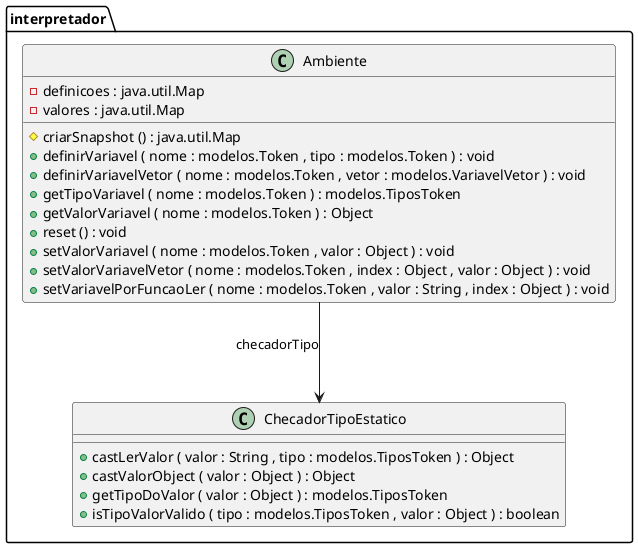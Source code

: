 @startuml

top to bottom direction
skinparam linetype ortho
skinparam ParticipantPadding 10
skinparam BoxPadding 10
skinparam Nodesep 100
skinparam Ranksep 100


class interpretador.Ambiente {
	{field} -definicoes : java.util.Map
	{field} -valores : java.util.Map
	{method} #criarSnapshot () : java.util.Map
	{method} +definirVariavel ( nome : modelos.Token , tipo : modelos.Token ) : void
	{method} +definirVariavelVetor ( nome : modelos.Token , vetor : modelos.VariavelVetor ) : void
	{method} +getTipoVariavel ( nome : modelos.Token ) : modelos.TiposToken
	{method} +getValorVariavel ( nome : modelos.Token ) : Object
	{method} +reset () : void
	{method} +setValorVariavel ( nome : modelos.Token , valor : Object ) : void
	{method} +setValorVariavelVetor ( nome : modelos.Token , index : Object , valor : Object ) : void
	{method} +setVariavelPorFuncaoLer ( nome : modelos.Token , valor : String , index : Object ) : void
}

class interpretador.ChecadorTipoEstatico { 
	{method} +castLerValor ( valor : String , tipo : modelos.TiposToken ) : Object
	{method} +castValorObject ( valor : Object ) : Object
	{method} +getTipoDoValor ( valor : Object ) : modelos.TiposToken
	{method} +isTipoValorValido ( tipo : modelos.TiposToken , valor : Object ) : boolean
}

interpretador.Ambiente -down->  interpretador.ChecadorTipoEstatico : checadorTipo

@enduml
